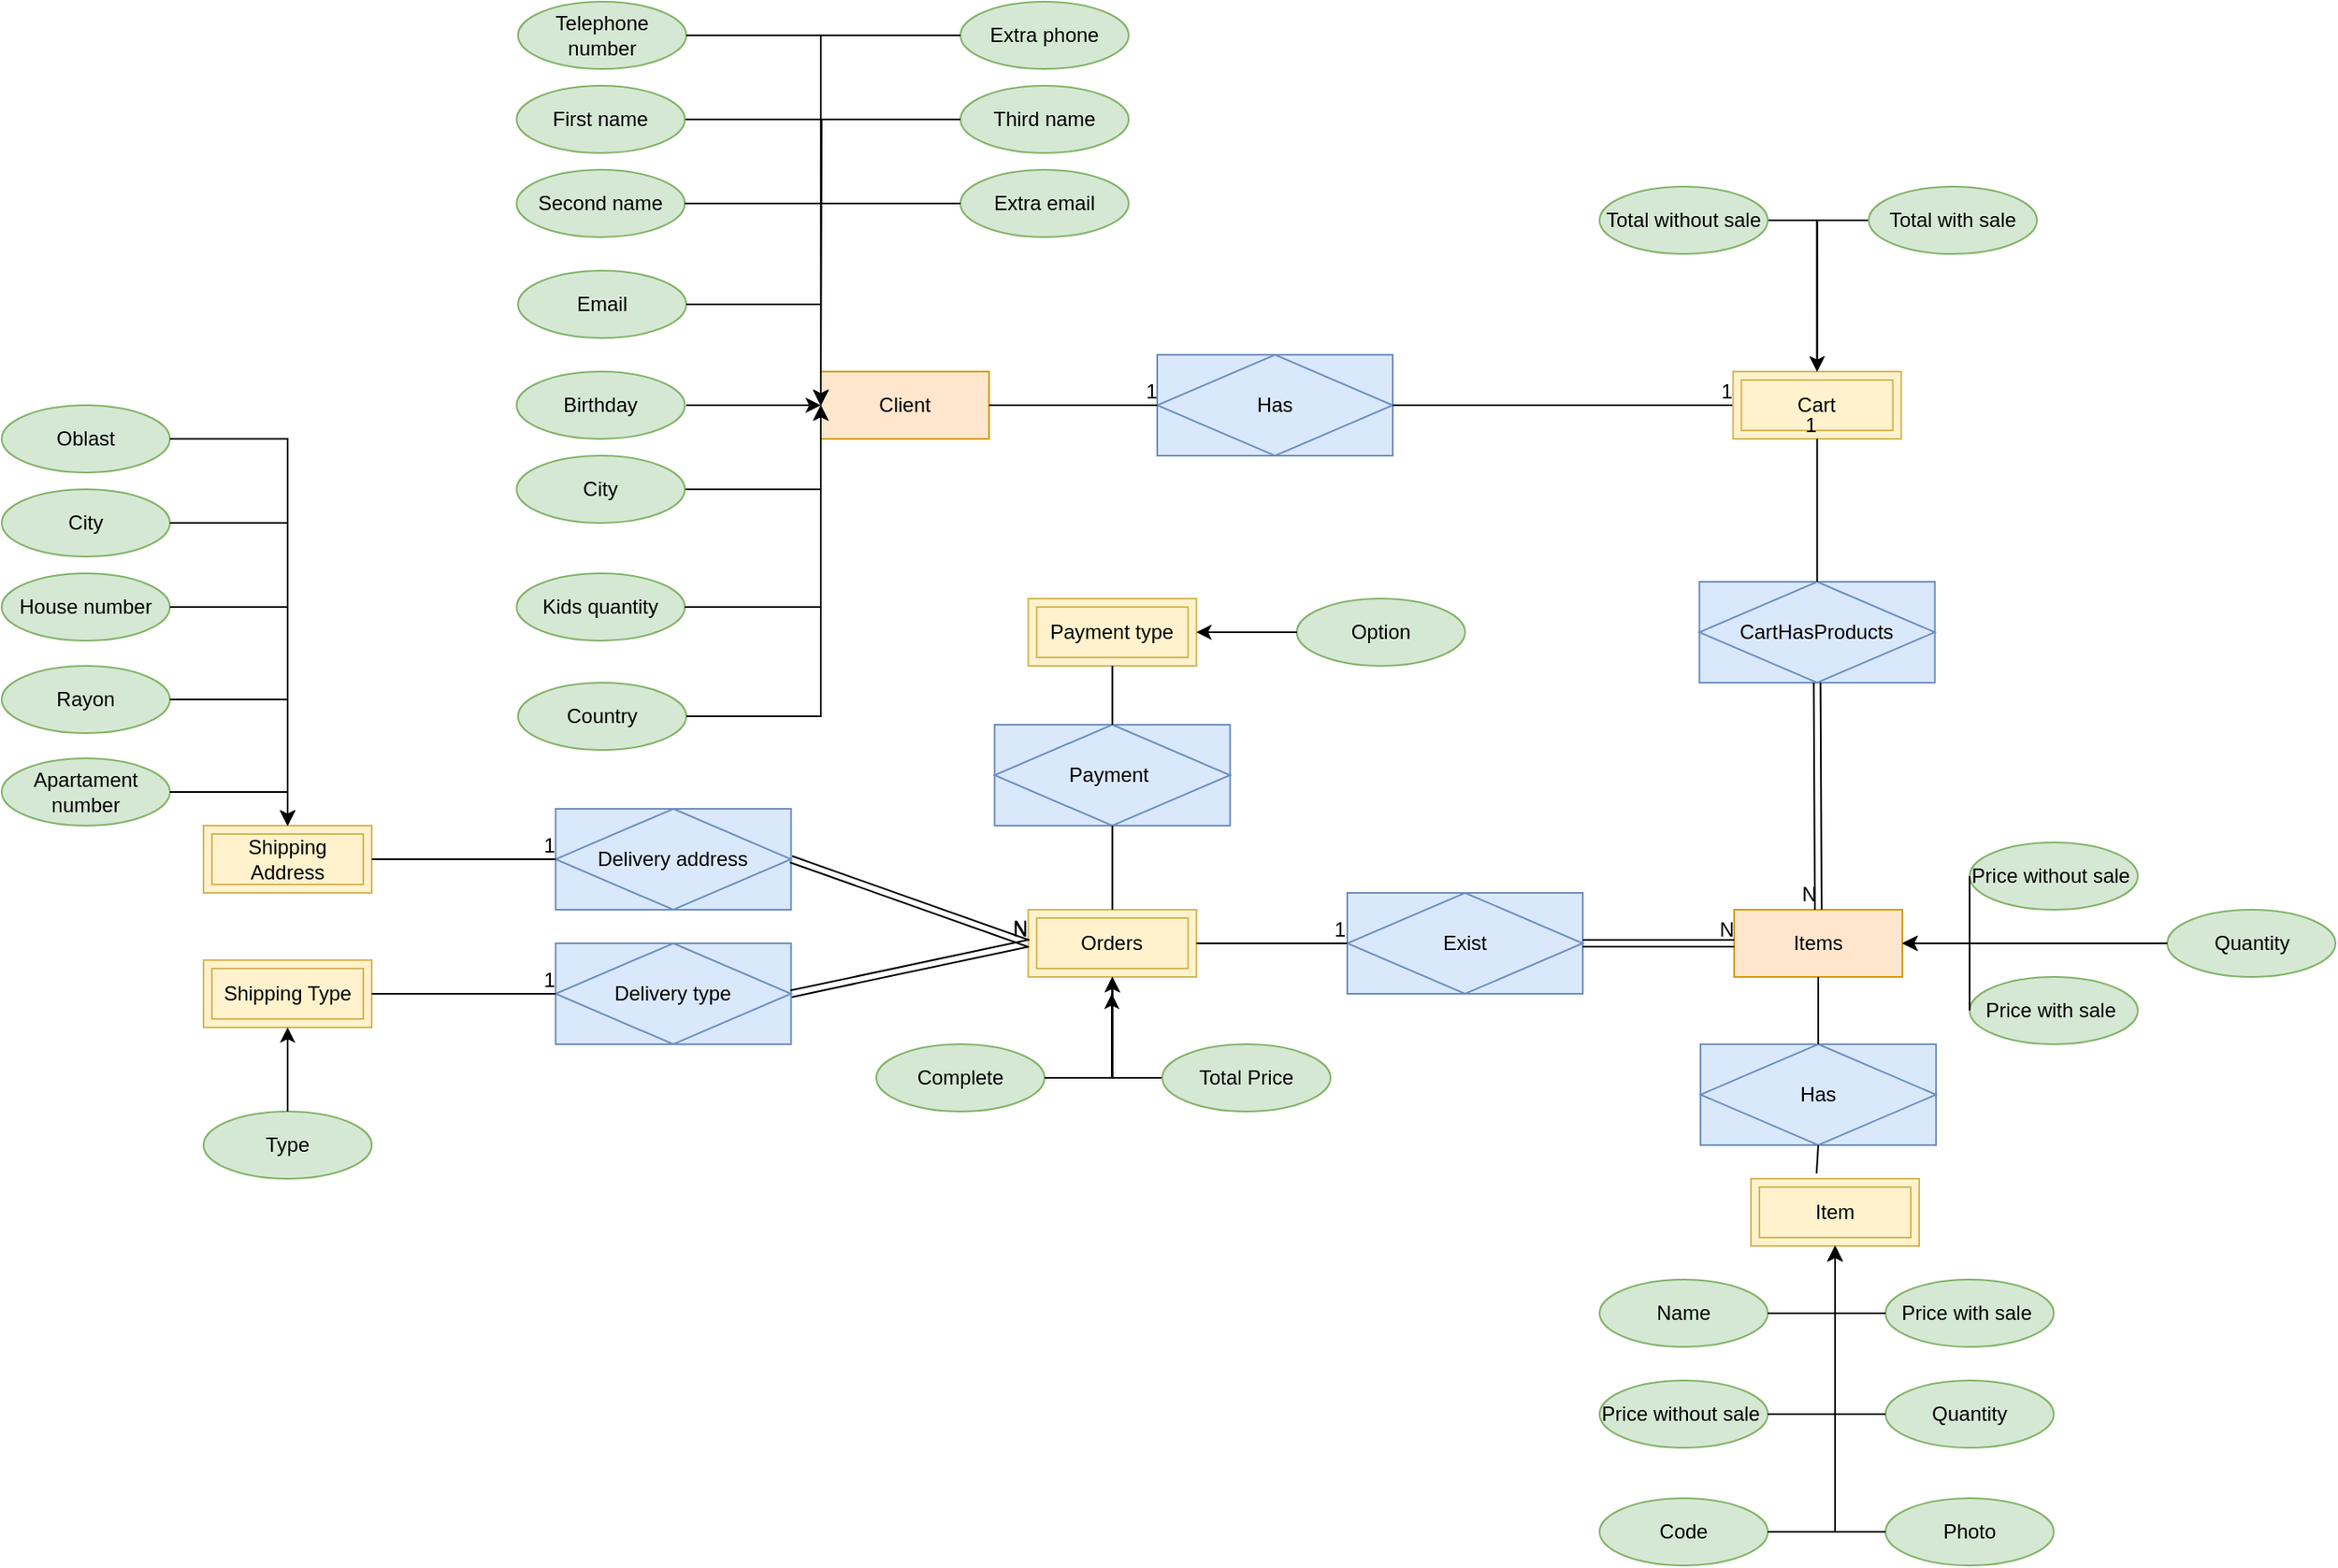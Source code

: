 <mxfile version="15.8.7" type="device"><diagram id="IQMXDnwcd-iCwNwxpdxC" name="Page-1"><mxGraphModel dx="2365" dy="1813" grid="1" gridSize="10" guides="1" tooltips="1" connect="1" arrows="1" fold="1" page="1" pageScale="1" pageWidth="850" pageHeight="1100" math="0" shadow="0"><root><mxCell id="0"/><mxCell id="1" parent="0"/><mxCell id="tMJ7tu86lAvGDJm_xrCA-1" value="Client" style="whiteSpace=wrap;html=1;align=center;fillColor=#ffe6cc;strokeColor=#d79b00;" vertex="1" parent="1"><mxGeometry x="787" y="330" width="100" height="40" as="geometry"/></mxCell><mxCell id="tMJ7tu86lAvGDJm_xrCA-2" value="Has" style="shape=associativeEntity;whiteSpace=wrap;html=1;align=center;fillColor=#dae8fc;strokeColor=#6c8ebf;" vertex="1" parent="1"><mxGeometry x="987" y="320" width="140" height="60" as="geometry"/></mxCell><mxCell id="tMJ7tu86lAvGDJm_xrCA-3" style="edgeStyle=orthogonalEdgeStyle;rounded=0;orthogonalLoop=1;jettySize=auto;html=1;exitX=1;exitY=0.5;exitDx=0;exitDy=0;entryX=0;entryY=0.5;entryDx=0;entryDy=0;" edge="1" parent="1" source="tMJ7tu86lAvGDJm_xrCA-4"><mxGeometry relative="1" as="geometry"><mxPoint x="787" y="350" as="targetPoint"/></mxGeometry></mxCell><mxCell id="tMJ7tu86lAvGDJm_xrCA-4" value="First name" style="ellipse;whiteSpace=wrap;html=1;align=center;fillColor=#d5e8d4;strokeColor=#82b366;" vertex="1" parent="1"><mxGeometry x="606.16" y="160" width="100" height="40" as="geometry"/></mxCell><mxCell id="tMJ7tu86lAvGDJm_xrCA-5" style="edgeStyle=orthogonalEdgeStyle;rounded=0;orthogonalLoop=1;jettySize=auto;html=1;exitX=1;exitY=0.5;exitDx=0;exitDy=0;" edge="1" parent="1"><mxGeometry relative="1" as="geometry"><mxPoint x="787" y="350" as="targetPoint"/><mxPoint x="707" y="350" as="sourcePoint"/></mxGeometry></mxCell><mxCell id="tMJ7tu86lAvGDJm_xrCA-6" value="Birthday" style="ellipse;whiteSpace=wrap;html=1;align=center;fillColor=#d5e8d4;strokeColor=#82b366;" vertex="1" parent="1"><mxGeometry x="606.16" y="330" width="100" height="40" as="geometry"/></mxCell><mxCell id="tMJ7tu86lAvGDJm_xrCA-7" style="edgeStyle=orthogonalEdgeStyle;rounded=0;orthogonalLoop=1;jettySize=auto;html=1;exitX=1;exitY=0.5;exitDx=0;exitDy=0;" edge="1" parent="1" source="tMJ7tu86lAvGDJm_xrCA-8"><mxGeometry relative="1" as="geometry"><mxPoint x="787" y="350" as="targetPoint"/><Array as="points"><mxPoint x="787" y="400"/></Array></mxGeometry></mxCell><mxCell id="tMJ7tu86lAvGDJm_xrCA-8" value="City" style="ellipse;whiteSpace=wrap;html=1;align=center;fillColor=#d5e8d4;strokeColor=#82b366;" vertex="1" parent="1"><mxGeometry x="606.16" y="380" width="100" height="40" as="geometry"/></mxCell><mxCell id="tMJ7tu86lAvGDJm_xrCA-9" value="Orders" style="shape=ext;margin=3;double=1;whiteSpace=wrap;html=1;align=center;fillColor=#fff2cc;strokeColor=#d6b656;" vertex="1" parent="1"><mxGeometry x="910.32" y="650" width="100" height="40" as="geometry"/></mxCell><mxCell id="tMJ7tu86lAvGDJm_xrCA-10" value="" style="endArrow=none;html=1;rounded=0;entryX=0;entryY=0.5;entryDx=0;entryDy=0;exitX=1;exitY=0.5;exitDx=0;exitDy=0;" edge="1" parent="1" source="tMJ7tu86lAvGDJm_xrCA-1" target="tMJ7tu86lAvGDJm_xrCA-2"><mxGeometry relative="1" as="geometry"><mxPoint x="887" y="360" as="sourcePoint"/><mxPoint x="987" y="360" as="targetPoint"/></mxGeometry></mxCell><mxCell id="tMJ7tu86lAvGDJm_xrCA-11" value="1" style="resizable=0;html=1;align=right;verticalAlign=bottom;" connectable="0" vertex="1" parent="tMJ7tu86lAvGDJm_xrCA-10"><mxGeometry x="1" relative="1" as="geometry"/></mxCell><mxCell id="tMJ7tu86lAvGDJm_xrCA-12" value="Shipping Type" style="shape=ext;margin=3;double=1;whiteSpace=wrap;html=1;align=center;fillColor=#fff2cc;strokeColor=#d6b656;" vertex="1" parent="1"><mxGeometry x="420" y="680" width="100" height="40" as="geometry"/></mxCell><mxCell id="tMJ7tu86lAvGDJm_xrCA-13" value="Delivery type" style="shape=associativeEntity;whiteSpace=wrap;html=1;align=center;fillColor=#dae8fc;strokeColor=#6c8ebf;" vertex="1" parent="1"><mxGeometry x="629.32" y="670" width="140" height="60" as="geometry"/></mxCell><mxCell id="tMJ7tu86lAvGDJm_xrCA-14" value="" style="shape=link;html=1;rounded=0;exitX=1;exitY=0.5;exitDx=0;exitDy=0;entryX=0;entryY=0.5;entryDx=0;entryDy=0;" edge="1" parent="1" source="tMJ7tu86lAvGDJm_xrCA-13" target="tMJ7tu86lAvGDJm_xrCA-9"><mxGeometry relative="1" as="geometry"><mxPoint x="820.29" y="590" as="sourcePoint"/><mxPoint x="980.29" y="590" as="targetPoint"/></mxGeometry></mxCell><mxCell id="tMJ7tu86lAvGDJm_xrCA-15" value="N" style="resizable=0;html=1;align=right;verticalAlign=bottom;" connectable="0" vertex="1" parent="tMJ7tu86lAvGDJm_xrCA-14"><mxGeometry x="1" relative="1" as="geometry"/></mxCell><mxCell id="tMJ7tu86lAvGDJm_xrCA-16" value="" style="endArrow=none;html=1;rounded=0;exitX=1;exitY=0.5;exitDx=0;exitDy=0;entryX=0;entryY=0.5;entryDx=0;entryDy=0;" edge="1" parent="1" source="tMJ7tu86lAvGDJm_xrCA-12" target="tMJ7tu86lAvGDJm_xrCA-13"><mxGeometry relative="1" as="geometry"><mxPoint x="520" y="669.5" as="sourcePoint"/><mxPoint x="680" y="669.5" as="targetPoint"/></mxGeometry></mxCell><mxCell id="tMJ7tu86lAvGDJm_xrCA-17" value="1" style="resizable=0;html=1;align=right;verticalAlign=bottom;" connectable="0" vertex="1" parent="tMJ7tu86lAvGDJm_xrCA-16"><mxGeometry x="1" relative="1" as="geometry"/></mxCell><mxCell id="tMJ7tu86lAvGDJm_xrCA-18" value="Items" style="whiteSpace=wrap;html=1;align=center;fillColor=#ffe6cc;strokeColor=#d79b00;" vertex="1" parent="1"><mxGeometry x="1330" y="650" width="100" height="40" as="geometry"/></mxCell><mxCell id="tMJ7tu86lAvGDJm_xrCA-19" value="Exist" style="shape=associativeEntity;whiteSpace=wrap;html=1;align=center;fillColor=#dae8fc;strokeColor=#6c8ebf;" vertex="1" parent="1"><mxGeometry x="1100" y="640" width="140" height="60" as="geometry"/></mxCell><mxCell id="tMJ7tu86lAvGDJm_xrCA-20" value="" style="shape=link;html=1;rounded=0;exitX=1;exitY=0.5;exitDx=0;exitDy=0;entryX=0;entryY=0.5;entryDx=0;entryDy=0;" edge="1" parent="1" source="tMJ7tu86lAvGDJm_xrCA-19" target="tMJ7tu86lAvGDJm_xrCA-18"><mxGeometry relative="1" as="geometry"><mxPoint x="1150" y="620" as="sourcePoint"/><mxPoint x="1310" y="620" as="targetPoint"/></mxGeometry></mxCell><mxCell id="tMJ7tu86lAvGDJm_xrCA-21" value="N" style="resizable=0;html=1;align=right;verticalAlign=bottom;" connectable="0" vertex="1" parent="tMJ7tu86lAvGDJm_xrCA-20"><mxGeometry x="1" relative="1" as="geometry"/></mxCell><mxCell id="tMJ7tu86lAvGDJm_xrCA-22" value="" style="endArrow=none;html=1;rounded=0;exitX=1;exitY=0.5;exitDx=0;exitDy=0;entryX=0;entryY=0.5;entryDx=0;entryDy=0;" edge="1" parent="1" source="tMJ7tu86lAvGDJm_xrCA-9" target="tMJ7tu86lAvGDJm_xrCA-19"><mxGeometry relative="1" as="geometry"><mxPoint x="1150" y="620" as="sourcePoint"/><mxPoint x="1310" y="620" as="targetPoint"/></mxGeometry></mxCell><mxCell id="tMJ7tu86lAvGDJm_xrCA-23" value="1" style="resizable=0;html=1;align=right;verticalAlign=bottom;" connectable="0" vertex="1" parent="tMJ7tu86lAvGDJm_xrCA-22"><mxGeometry x="1" relative="1" as="geometry"/></mxCell><mxCell id="tMJ7tu86lAvGDJm_xrCA-24" value="Type" style="ellipse;whiteSpace=wrap;html=1;align=center;fillColor=#d5e8d4;strokeColor=#82b366;" vertex="1" parent="1"><mxGeometry x="420" y="770" width="100" height="40" as="geometry"/></mxCell><mxCell id="tMJ7tu86lAvGDJm_xrCA-25" style="edgeStyle=orthogonalEdgeStyle;rounded=0;orthogonalLoop=1;jettySize=auto;html=1;exitX=1;exitY=0.5;exitDx=0;exitDy=0;entryX=0.5;entryY=1;entryDx=0;entryDy=0;" edge="1" parent="1" source="tMJ7tu86lAvGDJm_xrCA-26" target="tMJ7tu86lAvGDJm_xrCA-9"><mxGeometry relative="1" as="geometry"><mxPoint x="960" y="690" as="targetPoint"/></mxGeometry></mxCell><mxCell id="tMJ7tu86lAvGDJm_xrCA-26" value="Complete" style="ellipse;whiteSpace=wrap;html=1;align=center;fillColor=#d5e8d4;strokeColor=#82b366;" vertex="1" parent="1"><mxGeometry x="820" y="730" width="100" height="40" as="geometry"/></mxCell><mxCell id="tMJ7tu86lAvGDJm_xrCA-27" style="edgeStyle=orthogonalEdgeStyle;rounded=0;orthogonalLoop=1;jettySize=auto;html=1;entryX=0.5;entryY=1;entryDx=0;entryDy=0;exitX=1;exitY=0.5;exitDx=0;exitDy=0;" edge="1" parent="1" target="tMJ7tu86lAvGDJm_xrCA-9"><mxGeometry relative="1" as="geometry"><Array as="points"><mxPoint x="960" y="750"/></Array><mxPoint x="930" y="750" as="sourcePoint"/></mxGeometry></mxCell><mxCell id="tMJ7tu86lAvGDJm_xrCA-28" style="edgeStyle=orthogonalEdgeStyle;rounded=0;orthogonalLoop=1;jettySize=auto;html=1;entryX=0.5;entryY=1;entryDx=0;entryDy=0;exitX=0;exitY=0.5;exitDx=0;exitDy=0;" edge="1" parent="1" source="tMJ7tu86lAvGDJm_xrCA-29" target="tMJ7tu86lAvGDJm_xrCA-9"><mxGeometry relative="1" as="geometry"><Array as="points"><mxPoint x="960" y="750"/></Array></mxGeometry></mxCell><mxCell id="tMJ7tu86lAvGDJm_xrCA-29" value="Total Price" style="ellipse;whiteSpace=wrap;html=1;align=center;fillColor=#d5e8d4;strokeColor=#82b366;" vertex="1" parent="1"><mxGeometry x="990" y="730" width="100" height="40" as="geometry"/></mxCell><mxCell id="tMJ7tu86lAvGDJm_xrCA-30" value="Quantity" style="ellipse;whiteSpace=wrap;html=1;align=center;fillColor=#d5e8d4;strokeColor=#82b366;" vertex="1" parent="1"><mxGeometry x="1420" y="930" width="100" height="40" as="geometry"/></mxCell><mxCell id="tMJ7tu86lAvGDJm_xrCA-31" value="Price without sale&amp;nbsp;" style="ellipse;whiteSpace=wrap;html=1;align=center;fillColor=#d5e8d4;strokeColor=#82b366;" vertex="1" parent="1"><mxGeometry x="1250" y="930" width="100" height="40" as="geometry"/></mxCell><mxCell id="tMJ7tu86lAvGDJm_xrCA-32" value="Name" style="ellipse;whiteSpace=wrap;html=1;align=center;fillColor=#d5e8d4;strokeColor=#82b366;" vertex="1" parent="1"><mxGeometry x="1250" y="870" width="100" height="40" as="geometry"/></mxCell><mxCell id="tMJ7tu86lAvGDJm_xrCA-33" value="Price with sale&amp;nbsp;" style="ellipse;whiteSpace=wrap;html=1;align=center;fillColor=#d5e8d4;strokeColor=#82b366;" vertex="1" parent="1"><mxGeometry x="1420" y="870" width="100" height="40" as="geometry"/></mxCell><mxCell id="tMJ7tu86lAvGDJm_xrCA-34" value="" style="endArrow=none;html=1;rounded=0;exitX=1;exitY=0.5;exitDx=0;exitDy=0;entryX=0;entryY=0.5;entryDx=0;entryDy=0;" edge="1" parent="1" source="tMJ7tu86lAvGDJm_xrCA-2" target="tMJ7tu86lAvGDJm_xrCA-36"><mxGeometry relative="1" as="geometry"><mxPoint x="760" y="369.41" as="sourcePoint"/><mxPoint x="880.0" y="370" as="targetPoint"/></mxGeometry></mxCell><mxCell id="tMJ7tu86lAvGDJm_xrCA-35" value="1" style="resizable=0;html=1;align=right;verticalAlign=bottom;" connectable="0" vertex="1" parent="tMJ7tu86lAvGDJm_xrCA-34"><mxGeometry x="1" relative="1" as="geometry"/></mxCell><mxCell id="tMJ7tu86lAvGDJm_xrCA-36" value="Cart" style="shape=ext;margin=3;double=1;whiteSpace=wrap;html=1;align=center;fillColor=#fff2cc;strokeColor=#d6b656;" vertex="1" parent="1"><mxGeometry x="1329.32" y="330" width="100" height="40" as="geometry"/></mxCell><mxCell id="tMJ7tu86lAvGDJm_xrCA-37" value="CartHasProducts" style="shape=associativeEntity;whiteSpace=wrap;html=1;align=center;fillColor=#dae8fc;strokeColor=#6c8ebf;" vertex="1" parent="1"><mxGeometry x="1309.32" y="455" width="140" height="60" as="geometry"/></mxCell><mxCell id="tMJ7tu86lAvGDJm_xrCA-38" value="" style="endArrow=none;html=1;rounded=0;exitX=0.5;exitY=0;exitDx=0;exitDy=0;entryX=0.5;entryY=1;entryDx=0;entryDy=0;" edge="1" parent="1" source="tMJ7tu86lAvGDJm_xrCA-37" target="tMJ7tu86lAvGDJm_xrCA-36"><mxGeometry relative="1" as="geometry"><mxPoint x="1259" y="495" as="sourcePoint"/><mxPoint x="1419" y="495" as="targetPoint"/></mxGeometry></mxCell><mxCell id="tMJ7tu86lAvGDJm_xrCA-39" value="1" style="resizable=0;html=1;align=right;verticalAlign=bottom;" connectable="0" vertex="1" parent="tMJ7tu86lAvGDJm_xrCA-38"><mxGeometry x="1" relative="1" as="geometry"/></mxCell><mxCell id="tMJ7tu86lAvGDJm_xrCA-40" style="edgeStyle=orthogonalEdgeStyle;rounded=0;orthogonalLoop=1;jettySize=auto;html=1;entryX=0.5;entryY=0;entryDx=0;entryDy=0;exitX=0;exitY=0.5;exitDx=0;exitDy=0;" edge="1" parent="1" source="tMJ7tu86lAvGDJm_xrCA-41" target="tMJ7tu86lAvGDJm_xrCA-36"><mxGeometry relative="1" as="geometry"><mxPoint x="1480" y="285" as="sourcePoint"/></mxGeometry></mxCell><mxCell id="tMJ7tu86lAvGDJm_xrCA-41" value="Total with sale" style="ellipse;whiteSpace=wrap;html=1;align=center;fillColor=#d5e8d4;strokeColor=#82b366;" vertex="1" parent="1"><mxGeometry x="1410" y="220" width="100" height="40" as="geometry"/></mxCell><mxCell id="tMJ7tu86lAvGDJm_xrCA-42" style="edgeStyle=orthogonalEdgeStyle;rounded=0;orthogonalLoop=1;jettySize=auto;html=1;exitX=1;exitY=0.5;exitDx=0;exitDy=0;entryX=0.5;entryY=0;entryDx=0;entryDy=0;" edge="1" parent="1" source="tMJ7tu86lAvGDJm_xrCA-43" target="tMJ7tu86lAvGDJm_xrCA-36"><mxGeometry relative="1" as="geometry"><mxPoint x="1379.0" y="330" as="targetPoint"/></mxGeometry></mxCell><mxCell id="tMJ7tu86lAvGDJm_xrCA-43" value="Total without sale" style="ellipse;whiteSpace=wrap;html=1;align=center;fillColor=#d5e8d4;strokeColor=#82b366;" vertex="1" parent="1"><mxGeometry x="1250" y="220" width="100" height="40" as="geometry"/></mxCell><mxCell id="tMJ7tu86lAvGDJm_xrCA-44" value="" style="shape=link;html=1;rounded=0;entryX=0.5;entryY=0;entryDx=0;entryDy=0;exitX=0.5;exitY=1;exitDx=0;exitDy=0;" edge="1" parent="1" source="tMJ7tu86lAvGDJm_xrCA-37" target="tMJ7tu86lAvGDJm_xrCA-18"><mxGeometry relative="1" as="geometry"><mxPoint x="1240" y="580" as="sourcePoint"/><mxPoint x="1400" y="580" as="targetPoint"/></mxGeometry></mxCell><mxCell id="tMJ7tu86lAvGDJm_xrCA-45" value="N" style="resizable=0;html=1;align=right;verticalAlign=bottom;" connectable="0" vertex="1" parent="tMJ7tu86lAvGDJm_xrCA-44"><mxGeometry x="1" relative="1" as="geometry"/></mxCell><mxCell id="tMJ7tu86lAvGDJm_xrCA-46" value="" style="endArrow=classic;html=1;rounded=0;exitX=1;exitY=0.5;exitDx=0;exitDy=0;entryX=0;entryY=0.5;entryDx=0;entryDy=0;" edge="1" parent="1" target="tMJ7tu86lAvGDJm_xrCA-1"><mxGeometry width="50" height="50" relative="1" as="geometry"><mxPoint x="707" y="180" as="sourcePoint"/><mxPoint x="910" y="620" as="targetPoint"/><Array as="points"><mxPoint x="787" y="180"/></Array></mxGeometry></mxCell><mxCell id="tMJ7tu86lAvGDJm_xrCA-47" value="Telephone number" style="ellipse;whiteSpace=wrap;html=1;align=center;fillColor=#d5e8d4;strokeColor=#82b366;" vertex="1" parent="1"><mxGeometry x="607" y="110" width="100" height="40" as="geometry"/></mxCell><mxCell id="tMJ7tu86lAvGDJm_xrCA-48" value="Email" style="ellipse;whiteSpace=wrap;html=1;align=center;fillColor=#d5e8d4;strokeColor=#82b366;" vertex="1" parent="1"><mxGeometry x="607" y="270" width="100" height="40" as="geometry"/></mxCell><mxCell id="tMJ7tu86lAvGDJm_xrCA-49" value="" style="endArrow=classic;html=1;rounded=0;exitX=1;exitY=0.5;exitDx=0;exitDy=0;entryX=0;entryY=0.5;entryDx=0;entryDy=0;" edge="1" parent="1" source="tMJ7tu86lAvGDJm_xrCA-48" target="tMJ7tu86lAvGDJm_xrCA-1"><mxGeometry width="50" height="50" relative="1" as="geometry"><mxPoint x="860" y="540" as="sourcePoint"/><mxPoint x="790" y="350" as="targetPoint"/><Array as="points"><mxPoint x="787" y="290"/></Array></mxGeometry></mxCell><mxCell id="tMJ7tu86lAvGDJm_xrCA-50" value="Kids quantity" style="ellipse;whiteSpace=wrap;html=1;align=center;fillColor=#d5e8d4;strokeColor=#82b366;" vertex="1" parent="1"><mxGeometry x="606.16" y="450" width="100" height="40" as="geometry"/></mxCell><mxCell id="tMJ7tu86lAvGDJm_xrCA-51" value="" style="endArrow=classic;html=1;rounded=0;exitX=1;exitY=0.5;exitDx=0;exitDy=0;entryX=0;entryY=0.5;entryDx=0;entryDy=0;" edge="1" parent="1" source="tMJ7tu86lAvGDJm_xrCA-50" target="tMJ7tu86lAvGDJm_xrCA-1"><mxGeometry width="50" height="50" relative="1" as="geometry"><mxPoint x="680" y="500" as="sourcePoint"/><mxPoint x="730" y="450" as="targetPoint"/><Array as="points"><mxPoint x="787" y="470"/></Array></mxGeometry></mxCell><mxCell id="tMJ7tu86lAvGDJm_xrCA-52" value="" style="endArrow=classic;html=1;rounded=0;exitX=1;exitY=0.5;exitDx=0;exitDy=0;entryX=0;entryY=0.5;entryDx=0;entryDy=0;" edge="1" parent="1" source="tMJ7tu86lAvGDJm_xrCA-47" target="tMJ7tu86lAvGDJm_xrCA-1"><mxGeometry width="50" height="50" relative="1" as="geometry"><mxPoint x="1100" y="490" as="sourcePoint"/><mxPoint x="1150" y="440" as="targetPoint"/><Array as="points"><mxPoint x="787" y="130"/></Array></mxGeometry></mxCell><mxCell id="tMJ7tu86lAvGDJm_xrCA-53" value="Code" style="ellipse;whiteSpace=wrap;html=1;align=center;fillColor=#d5e8d4;strokeColor=#82b366;" vertex="1" parent="1"><mxGeometry x="1250" y="1000" width="100" height="40" as="geometry"/></mxCell><mxCell id="tMJ7tu86lAvGDJm_xrCA-54" value="Photo" style="ellipse;whiteSpace=wrap;html=1;align=center;fillColor=#d5e8d4;strokeColor=#82b366;" vertex="1" parent="1"><mxGeometry x="1420" y="1000" width="100" height="40" as="geometry"/></mxCell><mxCell id="tMJ7tu86lAvGDJm_xrCA-55" value="" style="endArrow=classic;html=1;rounded=0;exitX=0.5;exitY=0;exitDx=0;exitDy=0;entryX=0.5;entryY=1;entryDx=0;entryDy=0;" edge="1" parent="1" source="tMJ7tu86lAvGDJm_xrCA-24" target="tMJ7tu86lAvGDJm_xrCA-12"><mxGeometry width="50" height="50" relative="1" as="geometry"><mxPoint x="800" y="850" as="sourcePoint"/><mxPoint x="850" y="800" as="targetPoint"/></mxGeometry></mxCell><mxCell id="tMJ7tu86lAvGDJm_xrCA-56" value="" style="endArrow=classic;html=1;rounded=0;exitX=1;exitY=0.5;exitDx=0;exitDy=0;" edge="1" parent="1"><mxGeometry width="50" height="50" relative="1" as="geometry"><mxPoint x="920.0" y="750" as="sourcePoint"/><mxPoint x="960" y="700" as="targetPoint"/><Array as="points"><mxPoint x="960" y="750"/></Array></mxGeometry></mxCell><mxCell id="tMJ7tu86lAvGDJm_xrCA-57" value="Payment&amp;nbsp;" style="shape=associativeEntity;whiteSpace=wrap;html=1;align=center;fillColor=#dae8fc;strokeColor=#6c8ebf;" vertex="1" parent="1"><mxGeometry x="890.32" y="540" width="140" height="60" as="geometry"/></mxCell><mxCell id="tMJ7tu86lAvGDJm_xrCA-58" value="" style="endArrow=none;html=1;rounded=0;entryX=0.5;entryY=1;entryDx=0;entryDy=0;exitX=0.5;exitY=0;exitDx=0;exitDy=0;" edge="1" parent="1" source="tMJ7tu86lAvGDJm_xrCA-9" target="tMJ7tu86lAvGDJm_xrCA-57"><mxGeometry width="50" height="50" relative="1" as="geometry"><mxPoint x="730" y="720" as="sourcePoint"/><mxPoint x="780" y="670" as="targetPoint"/></mxGeometry></mxCell><mxCell id="tMJ7tu86lAvGDJm_xrCA-59" value="Payment type" style="shape=ext;margin=3;double=1;whiteSpace=wrap;html=1;align=center;fillColor=#fff2cc;strokeColor=#d6b656;" vertex="1" parent="1"><mxGeometry x="910.32" y="465" width="100" height="40" as="geometry"/></mxCell><mxCell id="tMJ7tu86lAvGDJm_xrCA-60" value="" style="endArrow=none;html=1;rounded=0;entryX=0.5;entryY=1;entryDx=0;entryDy=0;exitX=0.5;exitY=0;exitDx=0;exitDy=0;" edge="1" parent="1" source="tMJ7tu86lAvGDJm_xrCA-57" target="tMJ7tu86lAvGDJm_xrCA-59"><mxGeometry width="50" height="50" relative="1" as="geometry"><mxPoint x="730" y="720" as="sourcePoint"/><mxPoint x="780" y="670" as="targetPoint"/></mxGeometry></mxCell><mxCell id="tMJ7tu86lAvGDJm_xrCA-61" value="Option" style="ellipse;whiteSpace=wrap;html=1;align=center;fillColor=#d5e8d4;strokeColor=#82b366;" vertex="1" parent="1"><mxGeometry x="1070" y="465" width="100" height="40" as="geometry"/></mxCell><mxCell id="tMJ7tu86lAvGDJm_xrCA-62" value="" style="endArrow=classic;html=1;rounded=0;exitX=0;exitY=0.5;exitDx=0;exitDy=0;entryX=1;entryY=0.5;entryDx=0;entryDy=0;" edge="1" parent="1" source="tMJ7tu86lAvGDJm_xrCA-61" target="tMJ7tu86lAvGDJm_xrCA-59"><mxGeometry width="50" height="50" relative="1" as="geometry"><mxPoint x="730" y="720" as="sourcePoint"/><mxPoint x="780" y="670" as="targetPoint"/></mxGeometry></mxCell><mxCell id="tMJ7tu86lAvGDJm_xrCA-63" value="Has" style="shape=associativeEntity;whiteSpace=wrap;html=1;align=center;fillColor=#dae8fc;strokeColor=#6c8ebf;" vertex="1" parent="1"><mxGeometry x="1310" y="730" width="140" height="60" as="geometry"/></mxCell><mxCell id="tMJ7tu86lAvGDJm_xrCA-64" value="" style="endArrow=none;html=1;rounded=0;entryX=0.5;entryY=1;entryDx=0;entryDy=0;exitX=0.5;exitY=0;exitDx=0;exitDy=0;" edge="1" parent="1" source="tMJ7tu86lAvGDJm_xrCA-63" target="tMJ7tu86lAvGDJm_xrCA-18"><mxGeometry width="50" height="50" relative="1" as="geometry"><mxPoint x="1040" y="1060" as="sourcePoint"/><mxPoint x="1090" y="1010" as="targetPoint"/></mxGeometry></mxCell><mxCell id="tMJ7tu86lAvGDJm_xrCA-65" value="Item" style="shape=ext;margin=3;double=1;whiteSpace=wrap;html=1;align=center;fillColor=#fff2cc;strokeColor=#d6b656;" vertex="1" parent="1"><mxGeometry x="1340" y="810" width="100" height="40" as="geometry"/></mxCell><mxCell id="tMJ7tu86lAvGDJm_xrCA-66" value="" style="endArrow=classic;html=1;rounded=0;entryX=0.5;entryY=1;entryDx=0;entryDy=0;exitX=1;exitY=0.5;exitDx=0;exitDy=0;" edge="1" parent="1" source="tMJ7tu86lAvGDJm_xrCA-32" target="tMJ7tu86lAvGDJm_xrCA-65"><mxGeometry width="50" height="50" relative="1" as="geometry"><mxPoint x="1040" y="750" as="sourcePoint"/><mxPoint x="1090" y="700" as="targetPoint"/><Array as="points"><mxPoint x="1390" y="890"/></Array></mxGeometry></mxCell><mxCell id="tMJ7tu86lAvGDJm_xrCA-67" value="" style="endArrow=classic;html=1;rounded=0;exitX=0;exitY=0.5;exitDx=0;exitDy=0;entryX=0.5;entryY=1;entryDx=0;entryDy=0;" edge="1" parent="1" source="tMJ7tu86lAvGDJm_xrCA-33" target="tMJ7tu86lAvGDJm_xrCA-65"><mxGeometry width="50" height="50" relative="1" as="geometry"><mxPoint x="1040" y="750" as="sourcePoint"/><mxPoint x="1090" y="700" as="targetPoint"/><Array as="points"><mxPoint x="1390" y="890"/></Array></mxGeometry></mxCell><mxCell id="tMJ7tu86lAvGDJm_xrCA-68" value="" style="endArrow=classic;html=1;rounded=0;entryX=0.5;entryY=1;entryDx=0;entryDy=0;exitX=1;exitY=0.5;exitDx=0;exitDy=0;" edge="1" parent="1" source="tMJ7tu86lAvGDJm_xrCA-31" target="tMJ7tu86lAvGDJm_xrCA-65"><mxGeometry width="50" height="50" relative="1" as="geometry"><mxPoint x="1170" y="925" as="sourcePoint"/><mxPoint x="1220" y="875" as="targetPoint"/><Array as="points"><mxPoint x="1390" y="950"/></Array></mxGeometry></mxCell><mxCell id="tMJ7tu86lAvGDJm_xrCA-69" value="" style="endArrow=classic;html=1;rounded=0;entryX=0.5;entryY=1;entryDx=0;entryDy=0;exitX=1;exitY=0.5;exitDx=0;exitDy=0;" edge="1" parent="1" target="tMJ7tu86lAvGDJm_xrCA-65"><mxGeometry width="50" height="50" relative="1" as="geometry"><mxPoint x="1350.0" y="1020" as="sourcePoint"/><mxPoint x="1195" y="765" as="targetPoint"/><Array as="points"><mxPoint x="1390" y="1020"/></Array></mxGeometry></mxCell><mxCell id="tMJ7tu86lAvGDJm_xrCA-70" value="" style="endArrow=classic;html=1;rounded=0;entryX=0.5;entryY=1;entryDx=0;entryDy=0;exitX=0;exitY=0.5;exitDx=0;exitDy=0;" edge="1" parent="1" source="tMJ7tu86lAvGDJm_xrCA-54" target="tMJ7tu86lAvGDJm_xrCA-65"><mxGeometry width="50" height="50" relative="1" as="geometry"><mxPoint x="1180" y="855" as="sourcePoint"/><mxPoint x="1230" y="805" as="targetPoint"/><Array as="points"><mxPoint x="1390" y="1020"/></Array></mxGeometry></mxCell><mxCell id="tMJ7tu86lAvGDJm_xrCA-71" value="" style="endArrow=classic;html=1;rounded=0;entryX=0.5;entryY=1;entryDx=0;entryDy=0;exitX=0;exitY=0.5;exitDx=0;exitDy=0;" edge="1" parent="1" source="tMJ7tu86lAvGDJm_xrCA-30" target="tMJ7tu86lAvGDJm_xrCA-65"><mxGeometry width="50" height="50" relative="1" as="geometry"><mxPoint x="1120" y="975" as="sourcePoint"/><mxPoint x="1170" y="925" as="targetPoint"/><Array as="points"><mxPoint x="1390" y="950"/></Array></mxGeometry></mxCell><mxCell id="tMJ7tu86lAvGDJm_xrCA-72" value="" style="endArrow=none;html=1;rounded=0;exitX=0.39;exitY=-0.079;exitDx=0;exitDy=0;exitPerimeter=0;entryX=0.5;entryY=1;entryDx=0;entryDy=0;" edge="1" parent="1" source="tMJ7tu86lAvGDJm_xrCA-65" target="tMJ7tu86lAvGDJm_xrCA-63"><mxGeometry width="50" height="50" relative="1" as="geometry"><mxPoint x="1040" y="740" as="sourcePoint"/><mxPoint x="1090" y="690" as="targetPoint"/></mxGeometry></mxCell><mxCell id="tMJ7tu86lAvGDJm_xrCA-73" value="&lt;span&gt;Price without sale&amp;nbsp;&lt;/span&gt;" style="ellipse;whiteSpace=wrap;html=1;align=center;fillColor=#d5e8d4;strokeColor=#82b366;" vertex="1" parent="1"><mxGeometry x="1470" y="610" width="100" height="40" as="geometry"/></mxCell><mxCell id="tMJ7tu86lAvGDJm_xrCA-74" value="Price with sale&amp;nbsp;" style="ellipse;whiteSpace=wrap;html=1;align=center;fillColor=#d5e8d4;strokeColor=#82b366;" vertex="1" parent="1"><mxGeometry x="1470" y="690" width="100" height="40" as="geometry"/></mxCell><mxCell id="tMJ7tu86lAvGDJm_xrCA-75" value="" style="endArrow=classic;html=1;rounded=0;exitX=0;exitY=0.5;exitDx=0;exitDy=0;" edge="1" parent="1" source="tMJ7tu86lAvGDJm_xrCA-73"><mxGeometry width="50" height="50" relative="1" as="geometry"><mxPoint x="1420" y="620" as="sourcePoint"/><mxPoint x="1430" y="670" as="targetPoint"/><Array as="points"><mxPoint x="1470" y="670"/></Array></mxGeometry></mxCell><mxCell id="tMJ7tu86lAvGDJm_xrCA-76" value="" style="endArrow=classic;html=1;rounded=0;exitX=0;exitY=0.5;exitDx=0;exitDy=0;entryX=1;entryY=0.5;entryDx=0;entryDy=0;" edge="1" parent="1" source="tMJ7tu86lAvGDJm_xrCA-74" target="tMJ7tu86lAvGDJm_xrCA-18"><mxGeometry width="50" height="50" relative="1" as="geometry"><mxPoint x="1590" y="740" as="sourcePoint"/><mxPoint x="1640" y="690" as="targetPoint"/><Array as="points"><mxPoint x="1470" y="670"/></Array></mxGeometry></mxCell><mxCell id="tMJ7tu86lAvGDJm_xrCA-77" value="Extra phone" style="ellipse;whiteSpace=wrap;html=1;align=center;fillColor=#d5e8d4;strokeColor=#82b366;" vertex="1" parent="1"><mxGeometry x="870" y="110" width="100" height="40" as="geometry"/></mxCell><mxCell id="tMJ7tu86lAvGDJm_xrCA-78" value="" style="endArrow=classic;html=1;rounded=0;entryX=0;entryY=0.5;entryDx=0;entryDy=0;exitX=0;exitY=0.5;exitDx=0;exitDy=0;" edge="1" parent="1" source="tMJ7tu86lAvGDJm_xrCA-77" target="tMJ7tu86lAvGDJm_xrCA-1"><mxGeometry width="50" height="50" relative="1" as="geometry"><mxPoint x="970" y="610" as="sourcePoint"/><mxPoint x="820" y="400" as="targetPoint"/><Array as="points"><mxPoint x="787" y="130"/></Array></mxGeometry></mxCell><mxCell id="tMJ7tu86lAvGDJm_xrCA-79" value="Extra email" style="ellipse;whiteSpace=wrap;html=1;align=center;fillColor=#d5e8d4;strokeColor=#82b366;" vertex="1" parent="1"><mxGeometry x="870" y="210" width="100" height="40" as="geometry"/></mxCell><mxCell id="tMJ7tu86lAvGDJm_xrCA-80" value="" style="endArrow=classic;html=1;rounded=0;entryX=0;entryY=0.5;entryDx=0;entryDy=0;exitX=0;exitY=0.5;exitDx=0;exitDy=0;" edge="1" parent="1" source="tMJ7tu86lAvGDJm_xrCA-79" target="tMJ7tu86lAvGDJm_xrCA-1"><mxGeometry width="50" height="50" relative="1" as="geometry"><mxPoint x="390" y="505" as="sourcePoint"/><mxPoint x="540" y="425" as="targetPoint"/><Array as="points"><mxPoint x="787" y="230"/></Array></mxGeometry></mxCell><mxCell id="tMJ7tu86lAvGDJm_xrCA-81" value="Third name" style="ellipse;whiteSpace=wrap;html=1;align=center;fillColor=#d5e8d4;strokeColor=#82b366;" vertex="1" parent="1"><mxGeometry x="870" y="160" width="100" height="40" as="geometry"/></mxCell><mxCell id="tMJ7tu86lAvGDJm_xrCA-82" value="Second name" style="ellipse;whiteSpace=wrap;html=1;align=center;fillColor=#d5e8d4;strokeColor=#82b366;" vertex="1" parent="1"><mxGeometry x="606.16" y="210" width="100" height="40" as="geometry"/></mxCell><mxCell id="tMJ7tu86lAvGDJm_xrCA-83" value="" style="endArrow=classic;html=1;rounded=0;entryX=0;entryY=0.5;entryDx=0;entryDy=0;exitX=0;exitY=0.5;exitDx=0;exitDy=0;" edge="1" parent="1" source="tMJ7tu86lAvGDJm_xrCA-81" target="tMJ7tu86lAvGDJm_xrCA-1"><mxGeometry width="50" height="50" relative="1" as="geometry"><mxPoint x="845" y="440" as="sourcePoint"/><mxPoint x="895" y="390" as="targetPoint"/><Array as="points"><mxPoint x="787" y="180"/></Array></mxGeometry></mxCell><mxCell id="tMJ7tu86lAvGDJm_xrCA-84" value="" style="endArrow=classic;html=1;rounded=0;entryX=0;entryY=0.5;entryDx=0;entryDy=0;exitX=1;exitY=0.5;exitDx=0;exitDy=0;" edge="1" parent="1" source="tMJ7tu86lAvGDJm_xrCA-82" target="tMJ7tu86lAvGDJm_xrCA-1"><mxGeometry width="50" height="50" relative="1" as="geometry"><mxPoint x="990" y="410" as="sourcePoint"/><mxPoint x="1040" y="360" as="targetPoint"/><Array as="points"><mxPoint x="787" y="230"/></Array></mxGeometry></mxCell><mxCell id="tMJ7tu86lAvGDJm_xrCA-85" value="Country" style="ellipse;whiteSpace=wrap;html=1;align=center;fillColor=#d5e8d4;strokeColor=#82b366;" vertex="1" parent="1"><mxGeometry x="607" y="515" width="100" height="40" as="geometry"/></mxCell><mxCell id="tMJ7tu86lAvGDJm_xrCA-86" value="" style="endArrow=classic;html=1;rounded=0;entryX=0;entryY=0.5;entryDx=0;entryDy=0;exitX=1;exitY=0.5;exitDx=0;exitDy=0;" edge="1" parent="1" source="tMJ7tu86lAvGDJm_xrCA-85" target="tMJ7tu86lAvGDJm_xrCA-1"><mxGeometry width="50" height="50" relative="1" as="geometry"><mxPoint x="720" y="540" as="sourcePoint"/><mxPoint x="770" y="490" as="targetPoint"/><Array as="points"><mxPoint x="787" y="535"/></Array></mxGeometry></mxCell><mxCell id="tMJ7tu86lAvGDJm_xrCA-87" value="Delivery address" style="shape=associativeEntity;whiteSpace=wrap;html=1;align=center;fillColor=#dae8fc;strokeColor=#6c8ebf;" vertex="1" parent="1"><mxGeometry x="629.32" y="590" width="140" height="60" as="geometry"/></mxCell><mxCell id="tMJ7tu86lAvGDJm_xrCA-88" value="Shipping Address" style="shape=ext;margin=3;double=1;whiteSpace=wrap;html=1;align=center;fillColor=#fff2cc;strokeColor=#d6b656;" vertex="1" parent="1"><mxGeometry x="420" y="600" width="100" height="40" as="geometry"/></mxCell><mxCell id="tMJ7tu86lAvGDJm_xrCA-89" value="" style="endArrow=none;html=1;rounded=0;exitX=1;exitY=0.5;exitDx=0;exitDy=0;entryX=0;entryY=0.5;entryDx=0;entryDy=0;" edge="1" parent="1" source="tMJ7tu86lAvGDJm_xrCA-88" target="tMJ7tu86lAvGDJm_xrCA-87"><mxGeometry relative="1" as="geometry"><mxPoint x="580" y="620" as="sourcePoint"/><mxPoint x="689.32" y="620" as="targetPoint"/></mxGeometry></mxCell><mxCell id="tMJ7tu86lAvGDJm_xrCA-90" value="1" style="resizable=0;html=1;align=right;verticalAlign=bottom;" connectable="0" vertex="1" parent="tMJ7tu86lAvGDJm_xrCA-89"><mxGeometry x="1" relative="1" as="geometry"/></mxCell><mxCell id="tMJ7tu86lAvGDJm_xrCA-91" value="" style="shape=link;html=1;rounded=0;exitX=1;exitY=0.5;exitDx=0;exitDy=0;entryX=0;entryY=0.5;entryDx=0;entryDy=0;" edge="1" parent="1" source="tMJ7tu86lAvGDJm_xrCA-87" target="tMJ7tu86lAvGDJm_xrCA-9"><mxGeometry relative="1" as="geometry"><mxPoint x="840" y="630" as="sourcePoint"/><mxPoint x="981" y="600" as="targetPoint"/></mxGeometry></mxCell><mxCell id="tMJ7tu86lAvGDJm_xrCA-92" value="N" style="resizable=0;html=1;align=right;verticalAlign=bottom;" connectable="0" vertex="1" parent="tMJ7tu86lAvGDJm_xrCA-91"><mxGeometry x="1" relative="1" as="geometry"/></mxCell><mxCell id="tMJ7tu86lAvGDJm_xrCA-93" value="House number" style="ellipse;whiteSpace=wrap;html=1;align=center;fillColor=#d5e8d4;strokeColor=#82b366;" vertex="1" parent="1"><mxGeometry x="300" y="450" width="100" height="40" as="geometry"/></mxCell><mxCell id="tMJ7tu86lAvGDJm_xrCA-94" value="Rayon" style="ellipse;whiteSpace=wrap;html=1;align=center;fillColor=#d5e8d4;strokeColor=#82b366;" vertex="1" parent="1"><mxGeometry x="300" y="505" width="100" height="40" as="geometry"/></mxCell><mxCell id="tMJ7tu86lAvGDJm_xrCA-95" value="Apartament number" style="ellipse;whiteSpace=wrap;html=1;align=center;fillColor=#d5e8d4;strokeColor=#82b366;" vertex="1" parent="1"><mxGeometry x="300" y="560" width="100" height="40" as="geometry"/></mxCell><mxCell id="tMJ7tu86lAvGDJm_xrCA-96" value="City" style="ellipse;whiteSpace=wrap;html=1;align=center;fillColor=#d5e8d4;strokeColor=#82b366;" vertex="1" parent="1"><mxGeometry x="300" y="400" width="100" height="40" as="geometry"/></mxCell><mxCell id="tMJ7tu86lAvGDJm_xrCA-97" value="Oblast" style="ellipse;whiteSpace=wrap;html=1;align=center;fillColor=#d5e8d4;strokeColor=#82b366;" vertex="1" parent="1"><mxGeometry x="300" y="350" width="100" height="40" as="geometry"/></mxCell><mxCell id="tMJ7tu86lAvGDJm_xrCA-98" value="" style="endArrow=classic;html=1;rounded=0;exitX=1;exitY=0.5;exitDx=0;exitDy=0;entryX=0.5;entryY=0;entryDx=0;entryDy=0;" edge="1" parent="1" source="tMJ7tu86lAvGDJm_xrCA-97" target="tMJ7tu86lAvGDJm_xrCA-88"><mxGeometry width="50" height="50" relative="1" as="geometry"><mxPoint x="660" y="490" as="sourcePoint"/><mxPoint x="710" y="440" as="targetPoint"/><Array as="points"><mxPoint x="470" y="370"/></Array></mxGeometry></mxCell><mxCell id="tMJ7tu86lAvGDJm_xrCA-99" value="" style="endArrow=classic;html=1;rounded=0;exitX=1;exitY=0.5;exitDx=0;exitDy=0;entryX=0.5;entryY=0;entryDx=0;entryDy=0;" edge="1" parent="1" source="tMJ7tu86lAvGDJm_xrCA-96" target="tMJ7tu86lAvGDJm_xrCA-88"><mxGeometry width="50" height="50" relative="1" as="geometry"><mxPoint x="660" y="490" as="sourcePoint"/><mxPoint x="710" y="440" as="targetPoint"/><Array as="points"><mxPoint x="470" y="420"/></Array></mxGeometry></mxCell><mxCell id="tMJ7tu86lAvGDJm_xrCA-100" value="" style="endArrow=classic;html=1;rounded=0;exitX=1;exitY=0.5;exitDx=0;exitDy=0;entryX=0.5;entryY=0;entryDx=0;entryDy=0;" edge="1" parent="1" source="tMJ7tu86lAvGDJm_xrCA-93" target="tMJ7tu86lAvGDJm_xrCA-88"><mxGeometry width="50" height="50" relative="1" as="geometry"><mxPoint x="660" y="490" as="sourcePoint"/><mxPoint x="710" y="440" as="targetPoint"/><Array as="points"><mxPoint x="470" y="470"/></Array></mxGeometry></mxCell><mxCell id="tMJ7tu86lAvGDJm_xrCA-101" value="" style="endArrow=classic;html=1;rounded=0;exitX=1;exitY=0.5;exitDx=0;exitDy=0;entryX=0.5;entryY=0;entryDx=0;entryDy=0;" edge="1" parent="1" source="tMJ7tu86lAvGDJm_xrCA-94" target="tMJ7tu86lAvGDJm_xrCA-88"><mxGeometry width="50" height="50" relative="1" as="geometry"><mxPoint x="660" y="490" as="sourcePoint"/><mxPoint x="710" y="440" as="targetPoint"/><Array as="points"><mxPoint x="470" y="525"/></Array></mxGeometry></mxCell><mxCell id="tMJ7tu86lAvGDJm_xrCA-102" value="" style="endArrow=classic;html=1;rounded=0;exitX=1;exitY=0.5;exitDx=0;exitDy=0;entryX=0.5;entryY=0;entryDx=0;entryDy=0;" edge="1" parent="1" source="tMJ7tu86lAvGDJm_xrCA-95" target="tMJ7tu86lAvGDJm_xrCA-88"><mxGeometry width="50" height="50" relative="1" as="geometry"><mxPoint x="660" y="490" as="sourcePoint"/><mxPoint x="710" y="440" as="targetPoint"/><Array as="points"><mxPoint x="470" y="580"/></Array></mxGeometry></mxCell><mxCell id="tMJ7tu86lAvGDJm_xrCA-103" value="Quantity" style="ellipse;whiteSpace=wrap;html=1;align=center;fillColor=#d5e8d4;strokeColor=#82b366;" vertex="1" parent="1"><mxGeometry x="1587.5" y="650" width="100" height="40" as="geometry"/></mxCell><mxCell id="tMJ7tu86lAvGDJm_xrCA-104" value="" style="endArrow=classic;html=1;rounded=0;exitX=0;exitY=0.5;exitDx=0;exitDy=0;entryX=1;entryY=0.5;entryDx=0;entryDy=0;" edge="1" parent="1" source="tMJ7tu86lAvGDJm_xrCA-103" target="tMJ7tu86lAvGDJm_xrCA-18"><mxGeometry width="50" height="50" relative="1" as="geometry"><mxPoint x="1390" y="730" as="sourcePoint"/><mxPoint x="1427.5" y="610" as="targetPoint"/></mxGeometry></mxCell></root></mxGraphModel></diagram></mxfile>